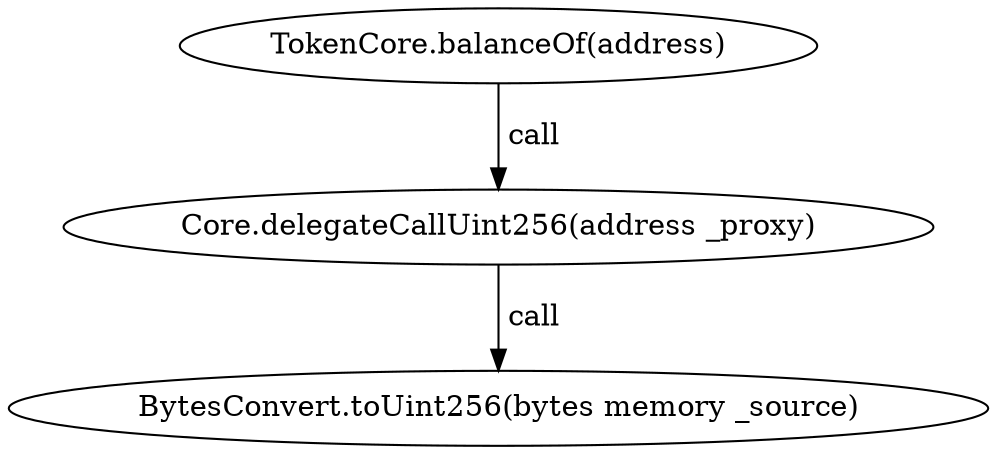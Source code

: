 digraph "" {
	graph [bb="0,0,399.15,213.6"];
	node [label="\N"];
	"TokenCore.balanceOf(address)"	 [height=0.5,
		pos="199.57,195.6",
		width=3.6653];
	"Core.delegateCallUint256(address _proxy)"	 [height=0.5,
		pos="199.57,106.8",
		width=4.9249];
	"TokenCore.balanceOf(address)" -> "Core.delegateCallUint256(address _proxy)" [key=call,
	label=" call",
	lp="211.43,151.2",
	pos="e,199.57,124.87 199.57,177.2 199.57,165.09 199.57,149.01 199.57,135.27"];
"BytesConvert.toUint256(bytes memory _source)" [height=0.5,
	pos="199.57,18",
	width=5.5437];
"Core.delegateCallUint256(address _proxy)" -> "BytesConvert.toUint256(bytes memory _source)" [key=call,
label=" call",
lp="211.43,62.4",
pos="e,199.57,36.072 199.57,88.401 199.57,76.295 199.57,60.208 199.57,46.467"];
}
digraph "" {
	graph [bb="0,0,399.15,213.6"];
	node [label="\N"];
	"TokenCore.balanceOf(address)"	 [height=0.5,
		pos="199.57,195.6",
		width=3.6653];
	"Core.delegateCallUint256(address _proxy)"	 [height=0.5,
		pos="199.57,106.8",
		width=4.9249];
	"TokenCore.balanceOf(address)" -> "Core.delegateCallUint256(address _proxy)" [key=call,
	label=" call",
	lp="211.43,151.2",
	pos="e,199.57,124.87 199.57,177.2 199.57,165.09 199.57,149.01 199.57,135.27"];
"BytesConvert.toUint256(bytes memory _source)" [height=0.5,
	pos="199.57,18",
	width=5.5437];
"Core.delegateCallUint256(address _proxy)" -> "BytesConvert.toUint256(bytes memory _source)" [key=call,
label=" call",
lp="211.43,62.4",
pos="e,199.57,36.072 199.57,88.401 199.57,76.295 199.57,60.208 199.57,46.467"];
}
digraph "" {
	graph [bb="0,0,399.15,213.6"];
	node [label="\N"];
	"TokenCore.balanceOf(address)"	 [height=0.5,
		pos="199.57,195.6",
		width=3.6653];
	"Core.delegateCallUint256(address _proxy)"	 [height=0.5,
		pos="199.57,106.8",
		width=4.9249];
	"TokenCore.balanceOf(address)" -> "Core.delegateCallUint256(address _proxy)" [key=call,
	label=" call",
	lp="211.43,151.2",
	pos="e,199.57,124.87 199.57,177.2 199.57,165.09 199.57,149.01 199.57,135.27"];
"BytesConvert.toUint256(bytes memory _source)" [height=0.5,
	pos="199.57,18",
	width=5.5437];
"Core.delegateCallUint256(address _proxy)" -> "BytesConvert.toUint256(bytes memory _source)" [key=call,
label=" call",
lp="211.43,62.4",
pos="e,199.57,36.072 199.57,88.401 199.57,76.295 199.57,60.208 199.57,46.467"];
}
digraph "" {
	graph [bb="0,0,399.15,213.6"];
	node [label="\N"];
	"TokenCore.balanceOf(address)"	 [height=0.5,
		pos="199.57,195.6",
		width=3.6653];
	"Core.delegateCallUint256(address _proxy)"	 [height=0.5,
		pos="199.57,106.8",
		width=4.9249];
	"TokenCore.balanceOf(address)" -> "Core.delegateCallUint256(address _proxy)" [key=call,
	label=" call",
	lp="211.43,151.2",
	pos="e,199.57,124.87 199.57,177.2 199.57,165.09 199.57,149.01 199.57,135.27"];
"BytesConvert.toUint256(bytes memory _source)" [height=0.5,
	pos="199.57,18",
	width=5.5437];
"Core.delegateCallUint256(address _proxy)" -> "BytesConvert.toUint256(bytes memory _source)" [key=call,
label=" call",
lp="211.43,62.4",
pos="e,199.57,36.072 199.57,88.401 199.57,76.295 199.57,60.208 199.57,46.467"];
}
digraph "" {
	graph [bb="0,0,399.15,213.6"];
	node [label="\N"];
	"TokenCore.balanceOf(address)"	 [height=0.5,
		pos="199.57,195.6",
		width=3.6653];
	"Core.delegateCallUint256(address _proxy)"	 [height=0.5,
		pos="199.57,106.8",
		width=4.9249];
	"TokenCore.balanceOf(address)" -> "Core.delegateCallUint256(address _proxy)" [key=call,
	label=" call",
	lp="211.43,151.2",
	pos="e,199.57,124.87 199.57,177.2 199.57,165.09 199.57,149.01 199.57,135.27"];
"BytesConvert.toUint256(bytes memory _source)" [height=0.5,
	pos="199.57,18",
	width=5.5437];
"Core.delegateCallUint256(address _proxy)" -> "BytesConvert.toUint256(bytes memory _source)" [key=call,
label=" call",
lp="211.43,62.4",
pos="e,199.57,36.072 199.57,88.401 199.57,76.295 199.57,60.208 199.57,46.467"];
}
